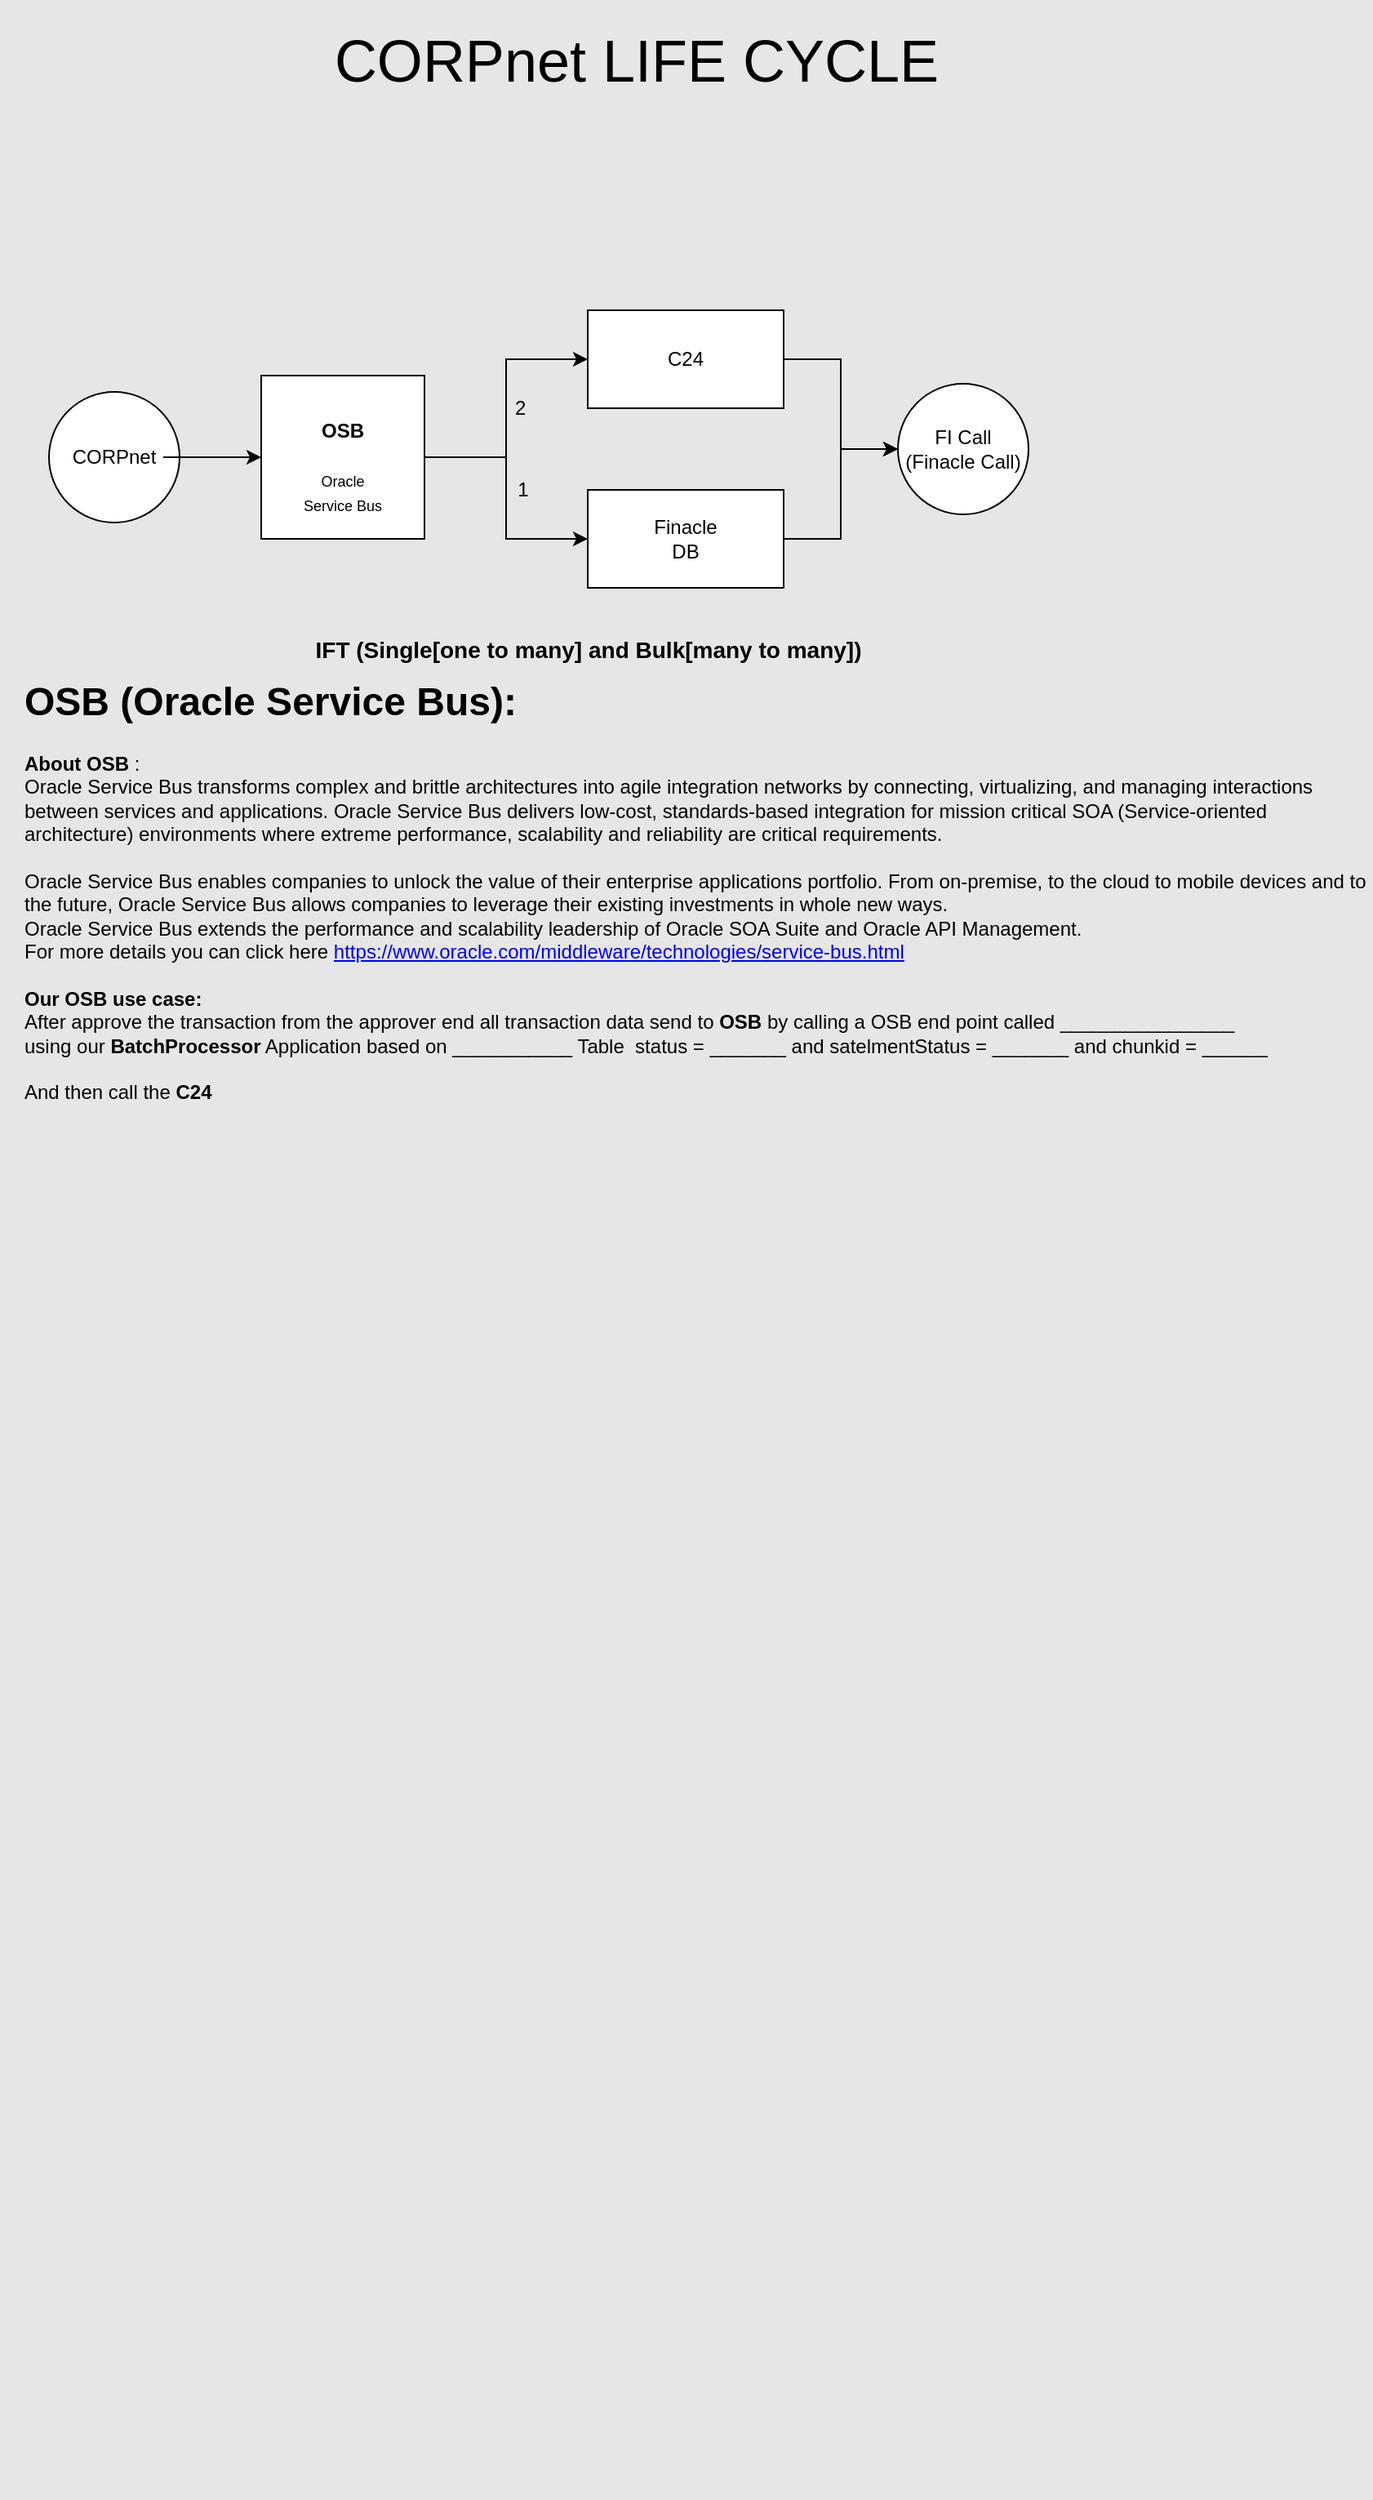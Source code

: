 <mxfile version="17.1.3" type="github">
  <diagram id="prtHgNgQTEPvFCAcTncT" name="Page-1">
    <mxGraphModel dx="1240" dy="643" grid="1" gridSize="10" guides="1" tooltips="1" connect="1" arrows="1" fold="1" page="1" pageScale="1" pageWidth="827" pageHeight="1169" background="#E6E6E6" math="0" shadow="0">
      <root>
        <mxCell id="0" />
        <mxCell id="1" parent="0" />
        <mxCell id="cCzKmeD9UwWFpZYX1pDj-1" value="" style="ellipse;whiteSpace=wrap;html=1;aspect=fixed;" parent="1" vertex="1">
          <mxGeometry x="40" y="310" width="80" height="80" as="geometry" />
        </mxCell>
        <mxCell id="cCzKmeD9UwWFpZYX1pDj-6" style="edgeStyle=orthogonalEdgeStyle;rounded=0;orthogonalLoop=1;jettySize=auto;html=1;entryX=0;entryY=0.5;entryDx=0;entryDy=0;" parent="1" source="cCzKmeD9UwWFpZYX1pDj-2" target="cCzKmeD9UwWFpZYX1pDj-3" edge="1">
          <mxGeometry relative="1" as="geometry" />
        </mxCell>
        <mxCell id="cCzKmeD9UwWFpZYX1pDj-2" value="CORPnet" style="text;html=1;strokeColor=none;fillColor=none;align=center;verticalAlign=middle;whiteSpace=wrap;rounded=0;" parent="1" vertex="1">
          <mxGeometry x="50" y="335" width="60" height="30" as="geometry" />
        </mxCell>
        <mxCell id="cCzKmeD9UwWFpZYX1pDj-10" style="edgeStyle=orthogonalEdgeStyle;rounded=0;orthogonalLoop=1;jettySize=auto;html=1;entryX=0;entryY=0.5;entryDx=0;entryDy=0;fontSize=9;" parent="1" source="cCzKmeD9UwWFpZYX1pDj-3" target="cCzKmeD9UwWFpZYX1pDj-9" edge="1">
          <mxGeometry relative="1" as="geometry" />
        </mxCell>
        <mxCell id="cCzKmeD9UwWFpZYX1pDj-11" style="edgeStyle=orthogonalEdgeStyle;rounded=0;orthogonalLoop=1;jettySize=auto;html=1;entryX=0;entryY=0.5;entryDx=0;entryDy=0;fontSize=9;" parent="1" source="cCzKmeD9UwWFpZYX1pDj-3" target="cCzKmeD9UwWFpZYX1pDj-8" edge="1">
          <mxGeometry relative="1" as="geometry" />
        </mxCell>
        <mxCell id="cCzKmeD9UwWFpZYX1pDj-3" value="" style="whiteSpace=wrap;html=1;aspect=fixed;" parent="1" vertex="1">
          <mxGeometry x="170" y="300" width="100" height="100" as="geometry" />
        </mxCell>
        <mxCell id="cCzKmeD9UwWFpZYX1pDj-7" value="&lt;h4&gt;OSB&lt;/h4&gt;&lt;font style=&quot;font-size: 9px&quot;&gt;Oracle Service Bus&lt;/font&gt;" style="text;html=1;strokeColor=none;fillColor=none;align=center;verticalAlign=middle;whiteSpace=wrap;rounded=0;" parent="1" vertex="1">
          <mxGeometry x="190" y="335" width="60" height="25" as="geometry" />
        </mxCell>
        <mxCell id="cCzKmeD9UwWFpZYX1pDj-23" value="" style="edgeStyle=orthogonalEdgeStyle;rounded=0;orthogonalLoop=1;jettySize=auto;html=1;fontSize=12;" parent="1" source="cCzKmeD9UwWFpZYX1pDj-8" target="cCzKmeD9UwWFpZYX1pDj-17" edge="1">
          <mxGeometry relative="1" as="geometry" />
        </mxCell>
        <mxCell id="cCzKmeD9UwWFpZYX1pDj-8" value="&lt;font style=&quot;font-size: 12px&quot;&gt;C24&lt;/font&gt;" style="rounded=0;whiteSpace=wrap;html=1;fontSize=9;" parent="1" vertex="1">
          <mxGeometry x="370" y="260" width="120" height="60" as="geometry" />
        </mxCell>
        <mxCell id="cCzKmeD9UwWFpZYX1pDj-24" value="" style="edgeStyle=orthogonalEdgeStyle;rounded=0;orthogonalLoop=1;jettySize=auto;html=1;fontSize=12;" parent="1" source="cCzKmeD9UwWFpZYX1pDj-9" target="cCzKmeD9UwWFpZYX1pDj-17" edge="1">
          <mxGeometry relative="1" as="geometry" />
        </mxCell>
        <mxCell id="cCzKmeD9UwWFpZYX1pDj-9" value="" style="rounded=0;whiteSpace=wrap;html=1;fontSize=9;" parent="1" vertex="1">
          <mxGeometry x="370" y="370" width="120" height="60" as="geometry" />
        </mxCell>
        <mxCell id="cCzKmeD9UwWFpZYX1pDj-12" value="Finacle DB" style="text;html=1;strokeColor=none;fillColor=none;align=center;verticalAlign=middle;whiteSpace=wrap;rounded=0;fontSize=12;" parent="1" vertex="1">
          <mxGeometry x="400" y="385" width="60" height="30" as="geometry" />
        </mxCell>
        <mxCell id="cCzKmeD9UwWFpZYX1pDj-13" value="1" style="text;html=1;align=center;verticalAlign=middle;resizable=0;points=[];autosize=1;strokeColor=none;fillColor=none;fontSize=12;" parent="1" vertex="1">
          <mxGeometry x="320" y="360" width="20" height="20" as="geometry" />
        </mxCell>
        <mxCell id="cCzKmeD9UwWFpZYX1pDj-14" value="&amp;nbsp; &amp;nbsp; &amp;nbsp; &amp;nbsp; 2" style="text;html=1;align=center;verticalAlign=middle;resizable=0;points=[];autosize=1;strokeColor=none;fillColor=none;fontSize=12;" parent="1" vertex="1">
          <mxGeometry x="290" y="310" width="50" height="20" as="geometry" />
        </mxCell>
        <mxCell id="cCzKmeD9UwWFpZYX1pDj-17" value="FI Call&lt;br&gt;(Finacle Call)" style="ellipse;whiteSpace=wrap;html=1;aspect=fixed;fontSize=12;" parent="1" vertex="1">
          <mxGeometry x="560" y="305" width="80" height="80" as="geometry" />
        </mxCell>
        <mxCell id="cCzKmeD9UwWFpZYX1pDj-25" value="&lt;h1&gt;&lt;span&gt;OSB (Oracle Service Bus):&lt;/span&gt;&lt;/h1&gt;&lt;div&gt;&lt;div&gt;&lt;b&gt;About OSB&amp;nbsp;&lt;/b&gt;:&lt;/div&gt;&lt;div&gt;Oracle Service Bus transforms complex and brittle architectures into agile integration networks by connecting, virtualizing, and managing interactions between services and applications. Oracle Service Bus delivers low-cost, standards-based integration for mission critical SOA (Service-oriented architecture) environments where extreme performance, scalability and reliability are critical requirements.&lt;/div&gt;&lt;div&gt;&lt;br&gt;&lt;/div&gt;&lt;div&gt;Oracle Service Bus enables companies to unlock the value of their enterprise applications portfolio. From on-premise, to the cloud to mobile devices and to the future, Oracle Service Bus allows companies to leverage their existing investments in whole new ways.&lt;/div&gt;&lt;div&gt;Oracle Service Bus extends the performance and scalability leadership of Oracle SOA Suite and Oracle API Management.&lt;/div&gt;&lt;div&gt;For more details you can click here&amp;nbsp;&lt;a href=&quot;https://www.oracle.com/middleware/technologies/service-bus.html&quot;&gt;https://www.oracle.com/middleware/technologies/service-bus.html&lt;/a&gt;&lt;/div&gt;&lt;div&gt;&lt;br&gt;&lt;/div&gt;&lt;div&gt;&lt;b&gt;Our OSB use case:&lt;/b&gt;&lt;/div&gt;&lt;div&gt;After approve the transaction from the approver end all transaction data send to &lt;b&gt;OSB&lt;/b&gt;&amp;nbsp;by calling a OSB end point called ________________&lt;/div&gt;&lt;/div&gt;&lt;div&gt;using our &lt;b&gt;BatchProcessor&lt;/b&gt; Application based on ___________ Table&amp;nbsp; status = _______ and satelmentStatus = _______ and chunkid = ______&lt;/div&gt;&lt;div&gt;&lt;br&gt;&lt;/div&gt;&lt;div&gt;And then call the &lt;b&gt;C24&amp;nbsp;&lt;/b&gt;&lt;/div&gt;&lt;div&gt;&lt;b&gt;&lt;br&gt;&lt;/b&gt;&lt;/div&gt;&lt;div&gt;&lt;b&gt;&lt;br&gt;&lt;/b&gt;&lt;/div&gt;&lt;div&gt;&lt;b&gt;&lt;br&gt;&lt;/b&gt;&lt;/div&gt;&lt;div&gt;&lt;br&gt;&lt;/div&gt;" style="text;html=1;strokeColor=none;fillColor=none;spacing=5;spacingTop=-20;overflow=hidden;rounded=0;fontSize=12;labelBackgroundColor=none;labelBorderColor=none;whiteSpace=wrap;direction=west;" parent="1" vertex="1">
          <mxGeometry x="20" y="480" width="830" height="1120" as="geometry" />
        </mxCell>
        <mxCell id="cCzKmeD9UwWFpZYX1pDj-26" value="&lt;h1&gt;&lt;span style=&quot;font-weight: normal&quot;&gt;&lt;font style=&quot;font-size: 36px&quot;&gt;CORPnet LIFE CYCLE&lt;/font&gt;&lt;/span&gt;&lt;/h1&gt;" style="text;html=1;strokeColor=none;fillColor=none;spacing=5;spacingTop=-20;whiteSpace=wrap;overflow=hidden;rounded=0;fontSize=12;align=center;" parent="1" vertex="1">
          <mxGeometry x="10" y="80" width="780" height="50" as="geometry" />
        </mxCell>
        <mxCell id="cCzKmeD9UwWFpZYX1pDj-27" value="&lt;font style=&quot;font-size: 14px&quot;&gt;&lt;b&gt;IFT (Single[one to many] and Bulk[many to many])&lt;/b&gt;&lt;/font&gt;" style="text;html=1;align=center;verticalAlign=middle;resizable=0;points=[];autosize=1;strokeColor=none;fillColor=none;fontSize=36;" parent="1" vertex="1">
          <mxGeometry x="195" y="430" width="350" height="60" as="geometry" />
        </mxCell>
      </root>
    </mxGraphModel>
  </diagram>
</mxfile>
